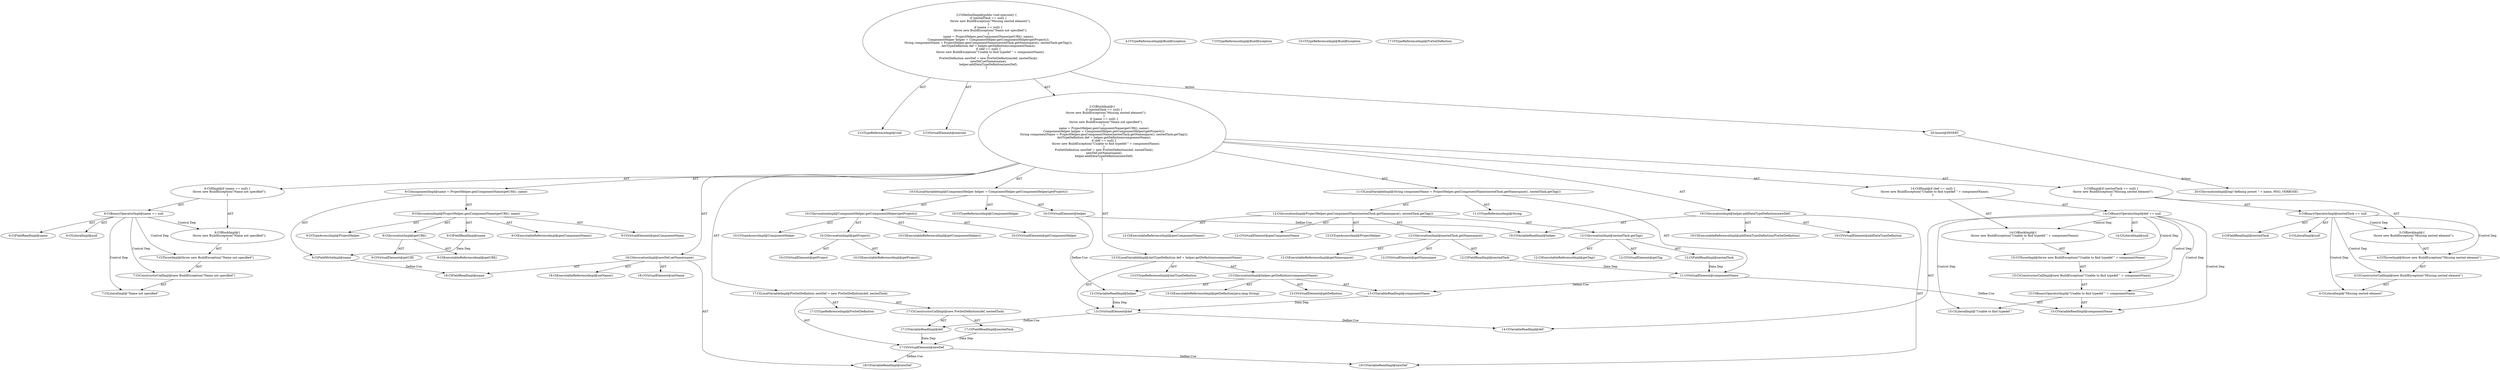digraph "execute#?" {
0 [label="2:CtTypeReferenceImpl@void" shape=ellipse]
1 [label="2:CtVirtualElement@execute" shape=ellipse]
2 [label="3:CtFieldReadImpl@nestedTask" shape=ellipse]
3 [label="3:CtLiteralImpl@null" shape=ellipse]
4 [label="3:CtBinaryOperatorImpl@nestedTask == null" shape=ellipse]
5 [label="4:CtTypeReferenceImpl@BuildException" shape=ellipse]
6 [label="4:CtLiteralImpl@\"Missing nested element\"" shape=ellipse]
7 [label="4:CtConstructorCallImpl@new BuildException(\"Missing nested element\")" shape=ellipse]
8 [label="4:CtThrowImpl@throw new BuildException(\"Missing nested element\")" shape=ellipse]
9 [label="3:CtBlockImpl@\{
    throw new BuildException(\"Missing nested element\");
\}" shape=ellipse]
10 [label="3:CtIfImpl@if (nestedTask == null) \{
    throw new BuildException(\"Missing nested element\");
\}" shape=ellipse]
11 [label="6:CtFieldReadImpl@name" shape=ellipse]
12 [label="6:CtLiteralImpl@null" shape=ellipse]
13 [label="6:CtBinaryOperatorImpl@name == null" shape=ellipse]
14 [label="7:CtTypeReferenceImpl@BuildException" shape=ellipse]
15 [label="7:CtLiteralImpl@\"Name not specified\"" shape=ellipse]
16 [label="7:CtConstructorCallImpl@new BuildException(\"Name not specified\")" shape=ellipse]
17 [label="7:CtThrowImpl@throw new BuildException(\"Name not specified\")" shape=ellipse]
18 [label="6:CtBlockImpl@\{
    throw new BuildException(\"Name not specified\");
\}" shape=ellipse]
19 [label="6:CtIfImpl@if (name == null) \{
    throw new BuildException(\"Name not specified\");
\}" shape=ellipse]
20 [label="9:CtFieldWriteImpl@name" shape=ellipse]
21 [label="9:CtExecutableReferenceImpl@genComponentName()" shape=ellipse]
22 [label="9:CtVirtualElement@genComponentName" shape=ellipse]
23 [label="9:CtTypeAccessImpl@ProjectHelper" shape=ellipse]
24 [label="9:CtExecutableReferenceImpl@getURI()" shape=ellipse]
25 [label="9:CtVirtualElement@getURI" shape=ellipse]
26 [label="9:CtInvocationImpl@getURI()" shape=ellipse]
27 [label="9:CtFieldReadImpl@name" shape=ellipse]
28 [label="9:CtInvocationImpl@ProjectHelper.genComponentName(getURI(), name)" shape=ellipse]
29 [label="9:CtAssignmentImpl@name = ProjectHelper.genComponentName(getURI(), name)" shape=ellipse]
30 [label="10:CtTypeReferenceImpl@ComponentHelper" shape=ellipse]
31 [label="10:CtExecutableReferenceImpl@getComponentHelper()" shape=ellipse]
32 [label="10:CtVirtualElement@getComponentHelper" shape=ellipse]
33 [label="10:CtTypeAccessImpl@ComponentHelper" shape=ellipse]
34 [label="10:CtExecutableReferenceImpl@getProject()" shape=ellipse]
35 [label="10:CtVirtualElement@getProject" shape=ellipse]
36 [label="10:CtInvocationImpl@getProject()" shape=ellipse]
37 [label="10:CtInvocationImpl@ComponentHelper.getComponentHelper(getProject())" shape=ellipse]
38 [label="10:CtVirtualElement@helper" shape=ellipse]
39 [label="10:CtLocalVariableImpl@ComponentHelper helper = ComponentHelper.getComponentHelper(getProject())" shape=ellipse]
40 [label="11:CtTypeReferenceImpl@String" shape=ellipse]
41 [label="12:CtExecutableReferenceImpl@genComponentName()" shape=ellipse]
42 [label="12:CtVirtualElement@genComponentName" shape=ellipse]
43 [label="12:CtTypeAccessImpl@ProjectHelper" shape=ellipse]
44 [label="12:CtExecutableReferenceImpl@getNamespace()" shape=ellipse]
45 [label="12:CtVirtualElement@getNamespace" shape=ellipse]
46 [label="12:CtFieldReadImpl@nestedTask" shape=ellipse]
47 [label="12:CtInvocationImpl@nestedTask.getNamespace()" shape=ellipse]
48 [label="12:CtExecutableReferenceImpl@getTag()" shape=ellipse]
49 [label="12:CtVirtualElement@getTag" shape=ellipse]
50 [label="12:CtFieldReadImpl@nestedTask" shape=ellipse]
51 [label="12:CtInvocationImpl@nestedTask.getTag()" shape=ellipse]
52 [label="12:CtInvocationImpl@ProjectHelper.genComponentName(nestedTask.getNamespace(), nestedTask.getTag())" shape=ellipse]
53 [label="11:CtVirtualElement@componentName" shape=ellipse]
54 [label="11:CtLocalVariableImpl@String componentName = ProjectHelper.genComponentName(nestedTask.getNamespace(), nestedTask.getTag())" shape=ellipse]
55 [label="13:CtTypeReferenceImpl@AntTypeDefinition" shape=ellipse]
56 [label="13:CtExecutableReferenceImpl@getDefinition(java.lang.String)" shape=ellipse]
57 [label="13:CtVirtualElement@getDefinition" shape=ellipse]
58 [label="13:CtVariableReadImpl@helper" shape=ellipse]
59 [label="13:CtVariableReadImpl@componentName" shape=ellipse]
60 [label="13:CtInvocationImpl@helper.getDefinition(componentName)" shape=ellipse]
61 [label="13:CtVirtualElement@def" shape=ellipse]
62 [label="13:CtLocalVariableImpl@AntTypeDefinition def = helper.getDefinition(componentName)" shape=ellipse]
63 [label="14:CtVariableReadImpl@def" shape=ellipse]
64 [label="14:CtLiteralImpl@null" shape=ellipse]
65 [label="14:CtBinaryOperatorImpl@def == null" shape=ellipse]
66 [label="15:CtTypeReferenceImpl@BuildException" shape=ellipse]
67 [label="15:CtLiteralImpl@\"Unable to find typedef \"" shape=ellipse]
68 [label="15:CtVariableReadImpl@componentName" shape=ellipse]
69 [label="15:CtBinaryOperatorImpl@\"Unable to find typedef \" + componentName" shape=ellipse]
70 [label="15:CtConstructorCallImpl@new BuildException(\"Unable to find typedef \" + componentName)" shape=ellipse]
71 [label="15:CtThrowImpl@throw new BuildException(\"Unable to find typedef \" + componentName)" shape=ellipse]
72 [label="14:CtBlockImpl@\{
    throw new BuildException(\"Unable to find typedef \" + componentName);
\}" shape=ellipse]
73 [label="14:CtIfImpl@if (def == null) \{
    throw new BuildException(\"Unable to find typedef \" + componentName);
\}" shape=ellipse]
74 [label="17:CtTypeReferenceImpl@PreSetDefinition" shape=ellipse]
75 [label="17:CtTypeReferenceImpl@PreSetDefinition" shape=ellipse]
76 [label="17:CtVariableReadImpl@def" shape=ellipse]
77 [label="17:CtFieldReadImpl@nestedTask" shape=ellipse]
78 [label="17:CtConstructorCallImpl@new PreSetDefinition(def, nestedTask)" shape=ellipse]
79 [label="17:CtVirtualElement@newDef" shape=ellipse]
80 [label="17:CtLocalVariableImpl@PreSetDefinition newDef = new PreSetDefinition(def, nestedTask)" shape=ellipse]
81 [label="18:CtExecutableReferenceImpl@setName()" shape=ellipse]
82 [label="18:CtVirtualElement@setName" shape=ellipse]
83 [label="18:CtVariableReadImpl@newDef" shape=ellipse]
84 [label="18:CtFieldReadImpl@name" shape=ellipse]
85 [label="18:CtInvocationImpl@newDef.setName(name)" shape=ellipse]
86 [label="19:CtExecutableReferenceImpl@addDataTypeDefinition(PreSetDefinition)" shape=ellipse]
87 [label="19:CtVirtualElement@addDataTypeDefinition" shape=ellipse]
88 [label="19:CtVariableReadImpl@helper" shape=ellipse]
89 [label="19:CtVariableReadImpl@newDef" shape=ellipse]
90 [label="19:CtInvocationImpl@helper.addDataTypeDefinition(newDef)" shape=ellipse]
91 [label="2:CtBlockImpl@\{
    if (nestedTask == null) \{
        throw new BuildException(\"Missing nested element\");
    \}
    if (name == null) \{
        throw new BuildException(\"Name not specified\");
    \}
    name = ProjectHelper.genComponentName(getURI(), name);
    ComponentHelper helper = ComponentHelper.getComponentHelper(getProject());
    String componentName = ProjectHelper.genComponentName(nestedTask.getNamespace(), nestedTask.getTag());
    AntTypeDefinition def = helper.getDefinition(componentName);
    if (def == null) \{
        throw new BuildException(\"Unable to find typedef \" + componentName);
    \}
    PreSetDefinition newDef = new PreSetDefinition(def, nestedTask);
    newDef.setName(name);
    helper.addDataTypeDefinition(newDef);
\}" shape=ellipse]
92 [label="2:CtMethodImpl@public void execute() \{
    if (nestedTask == null) \{
        throw new BuildException(\"Missing nested element\");
    \}
    if (name == null) \{
        throw new BuildException(\"Name not specified\");
    \}
    name = ProjectHelper.genComponentName(getURI(), name);
    ComponentHelper helper = ComponentHelper.getComponentHelper(getProject());
    String componentName = ProjectHelper.genComponentName(nestedTask.getNamespace(), nestedTask.getTag());
    AntTypeDefinition def = helper.getDefinition(componentName);
    if (def == null) \{
        throw new BuildException(\"Unable to find typedef \" + componentName);
    \}
    PreSetDefinition newDef = new PreSetDefinition(def, nestedTask);
    newDef.setName(name);
    helper.addDataTypeDefinition(newDef);
\}" shape=ellipse]
93 [label="20:Insert@INSERT" shape=ellipse]
94 [label="20:CtInvocationImpl@log(\"defining preset \" + name, MSG_VERBOSE)" shape=ellipse]
4 -> 2 [label="AST"];
4 -> 3 [label="AST"];
4 -> 9 [label="Control Dep"];
4 -> 8 [label="Control Dep"];
4 -> 7 [label="Control Dep"];
4 -> 6 [label="Control Dep"];
7 -> 6 [label="AST"];
8 -> 7 [label="AST"];
9 -> 8 [label="AST"];
10 -> 4 [label="AST"];
10 -> 9 [label="AST"];
13 -> 11 [label="AST"];
13 -> 12 [label="AST"];
13 -> 18 [label="Control Dep"];
13 -> 17 [label="Control Dep"];
13 -> 16 [label="Control Dep"];
13 -> 15 [label="Control Dep"];
16 -> 15 [label="AST"];
17 -> 16 [label="AST"];
18 -> 17 [label="AST"];
19 -> 13 [label="AST"];
19 -> 18 [label="AST"];
20 -> 84 [label="Define-Use"];
26 -> 25 [label="AST"];
26 -> 24 [label="AST"];
27 -> 20 [label="Data Dep"];
28 -> 22 [label="AST"];
28 -> 23 [label="AST"];
28 -> 21 [label="AST"];
28 -> 26 [label="AST"];
28 -> 27 [label="AST"];
29 -> 20 [label="AST"];
29 -> 28 [label="AST"];
36 -> 35 [label="AST"];
36 -> 34 [label="AST"];
37 -> 32 [label="AST"];
37 -> 33 [label="AST"];
37 -> 31 [label="AST"];
37 -> 36 [label="AST"];
38 -> 58 [label="Define-Use"];
38 -> 88 [label="Define-Use"];
39 -> 38 [label="AST"];
39 -> 30 [label="AST"];
39 -> 37 [label="AST"];
46 -> 53 [label="Data Dep"];
47 -> 45 [label="AST"];
47 -> 46 [label="AST"];
47 -> 44 [label="AST"];
50 -> 53 [label="Data Dep"];
51 -> 49 [label="AST"];
51 -> 50 [label="AST"];
51 -> 48 [label="AST"];
52 -> 42 [label="AST"];
52 -> 43 [label="AST"];
52 -> 41 [label="AST"];
52 -> 47 [label="AST"];
52 -> 51 [label="AST"];
53 -> 59 [label="Define-Use"];
53 -> 68 [label="Define-Use"];
54 -> 53 [label="AST"];
54 -> 40 [label="AST"];
54 -> 52 [label="AST"];
58 -> 61 [label="Data Dep"];
59 -> 61 [label="Data Dep"];
60 -> 57 [label="AST"];
60 -> 58 [label="AST"];
60 -> 56 [label="AST"];
60 -> 59 [label="AST"];
61 -> 63 [label="Define-Use"];
61 -> 76 [label="Define-Use"];
62 -> 61 [label="AST"];
62 -> 55 [label="AST"];
62 -> 60 [label="AST"];
65 -> 63 [label="AST"];
65 -> 64 [label="AST"];
65 -> 72 [label="Control Dep"];
65 -> 71 [label="Control Dep"];
65 -> 70 [label="Control Dep"];
65 -> 69 [label="Control Dep"];
65 -> 67 [label="Control Dep"];
65 -> 68 [label="Control Dep"];
69 -> 67 [label="AST"];
69 -> 68 [label="AST"];
70 -> 69 [label="AST"];
71 -> 70 [label="AST"];
72 -> 71 [label="AST"];
73 -> 65 [label="AST"];
73 -> 72 [label="AST"];
76 -> 79 [label="Data Dep"];
77 -> 79 [label="Data Dep"];
78 -> 76 [label="AST"];
78 -> 77 [label="AST"];
79 -> 83 [label="Define-Use"];
79 -> 89 [label="Define-Use"];
80 -> 79 [label="AST"];
80 -> 74 [label="AST"];
80 -> 78 [label="AST"];
85 -> 82 [label="AST"];
85 -> 83 [label="AST"];
85 -> 81 [label="AST"];
85 -> 84 [label="AST"];
90 -> 87 [label="AST"];
90 -> 88 [label="AST"];
90 -> 86 [label="AST"];
90 -> 89 [label="AST"];
91 -> 10 [label="AST"];
91 -> 19 [label="AST"];
91 -> 29 [label="AST"];
91 -> 39 [label="AST"];
91 -> 54 [label="AST"];
91 -> 62 [label="AST"];
91 -> 73 [label="AST"];
91 -> 80 [label="AST"];
91 -> 85 [label="AST"];
91 -> 90 [label="AST"];
92 -> 1 [label="AST"];
92 -> 0 [label="AST"];
92 -> 91 [label="AST"];
92 -> 93 [label="Action"];
93 -> 94 [label="Action"];
}